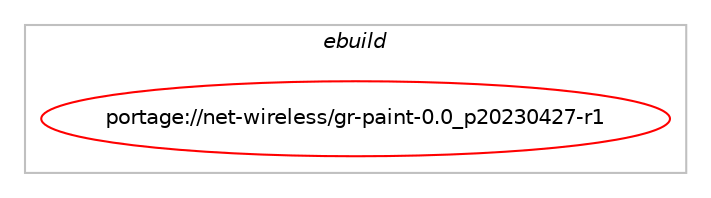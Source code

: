 digraph prolog {

# *************
# Graph options
# *************

newrank=true;
concentrate=true;
compound=true;
graph [rankdir=LR,fontname=Helvetica,fontsize=10,ranksep=1.5];#, ranksep=2.5, nodesep=0.2];
edge  [arrowhead=vee];
node  [fontname=Helvetica,fontsize=10];

# **********
# The ebuild
# **********

subgraph cluster_leftcol {
color=gray;
label=<<i>ebuild</i>>;
id [label="portage://net-wireless/gr-paint-0.0_p20230427-r1", color=red, width=4, href="../net-wireless/gr-paint-0.0_p20230427-r1.svg"];
}

# ****************
# The dependencies
# ****************

subgraph cluster_midcol {
color=gray;
label=<<i>dependencies</i>>;
subgraph cluster_compile {
fillcolor="#eeeeee";
style=filled;
label=<<i>compile</i>>;
# *** BEGIN UNKNOWN DEPENDENCY TYPE (TODO) ***
# id -> equal(use_conditional_group(positive,python_single_target_python3_10,portage://net-wireless/gr-paint-0.0_p20230427-r1,[package_dependency(portage://net-wireless/gr-paint-0.0_p20230427-r1,install,no,dev-lang,python,none,[,,],[slot(3.10)],[])]))
# *** END UNKNOWN DEPENDENCY TYPE (TODO) ***

# *** BEGIN UNKNOWN DEPENDENCY TYPE (TODO) ***
# id -> equal(use_conditional_group(positive,python_single_target_python3_10,portage://net-wireless/gr-paint-0.0_p20230427-r1,[package_dependency(portage://net-wireless/gr-paint-0.0_p20230427-r1,install,no,dev-libs,boost,none,[,,],any_same_slot,[use(enable(python),none),use(enable(python_targets_python3_10),negative)])]))
# *** END UNKNOWN DEPENDENCY TYPE (TODO) ***

# *** BEGIN UNKNOWN DEPENDENCY TYPE (TODO) ***
# id -> equal(use_conditional_group(positive,python_single_target_python3_10,portage://net-wireless/gr-paint-0.0_p20230427-r1,[package_dependency(portage://net-wireless/gr-paint-0.0_p20230427-r1,install,no,dev-python,pygccxml,none,[,,],[],[use(enable(python_targets_python3_10),negative)])]))
# *** END UNKNOWN DEPENDENCY TYPE (TODO) ***

# *** BEGIN UNKNOWN DEPENDENCY TYPE (TODO) ***
# id -> equal(use_conditional_group(positive,python_single_target_python3_11,portage://net-wireless/gr-paint-0.0_p20230427-r1,[package_dependency(portage://net-wireless/gr-paint-0.0_p20230427-r1,install,no,dev-lang,python,none,[,,],[slot(3.11)],[])]))
# *** END UNKNOWN DEPENDENCY TYPE (TODO) ***

# *** BEGIN UNKNOWN DEPENDENCY TYPE (TODO) ***
# id -> equal(use_conditional_group(positive,python_single_target_python3_11,portage://net-wireless/gr-paint-0.0_p20230427-r1,[package_dependency(portage://net-wireless/gr-paint-0.0_p20230427-r1,install,no,dev-libs,boost,none,[,,],any_same_slot,[use(enable(python),none),use(enable(python_targets_python3_11),negative)])]))
# *** END UNKNOWN DEPENDENCY TYPE (TODO) ***

# *** BEGIN UNKNOWN DEPENDENCY TYPE (TODO) ***
# id -> equal(use_conditional_group(positive,python_single_target_python3_11,portage://net-wireless/gr-paint-0.0_p20230427-r1,[package_dependency(portage://net-wireless/gr-paint-0.0_p20230427-r1,install,no,dev-python,pygccxml,none,[,,],[],[use(enable(python_targets_python3_11),negative)])]))
# *** END UNKNOWN DEPENDENCY TYPE (TODO) ***

# *** BEGIN UNKNOWN DEPENDENCY TYPE (TODO) ***
# id -> equal(use_conditional_group(positive,python_single_target_python3_12,portage://net-wireless/gr-paint-0.0_p20230427-r1,[package_dependency(portage://net-wireless/gr-paint-0.0_p20230427-r1,install,no,dev-lang,python,none,[,,],[slot(3.12)],[])]))
# *** END UNKNOWN DEPENDENCY TYPE (TODO) ***

# *** BEGIN UNKNOWN DEPENDENCY TYPE (TODO) ***
# id -> equal(use_conditional_group(positive,python_single_target_python3_12,portage://net-wireless/gr-paint-0.0_p20230427-r1,[package_dependency(portage://net-wireless/gr-paint-0.0_p20230427-r1,install,no,dev-libs,boost,none,[,,],any_same_slot,[use(enable(python),none),use(enable(python_targets_python3_12),negative)])]))
# *** END UNKNOWN DEPENDENCY TYPE (TODO) ***

# *** BEGIN UNKNOWN DEPENDENCY TYPE (TODO) ***
# id -> equal(use_conditional_group(positive,python_single_target_python3_12,portage://net-wireless/gr-paint-0.0_p20230427-r1,[package_dependency(portage://net-wireless/gr-paint-0.0_p20230427-r1,install,no,dev-python,pygccxml,none,[,,],[],[use(enable(python_targets_python3_12),negative)])]))
# *** END UNKNOWN DEPENDENCY TYPE (TODO) ***

# *** BEGIN UNKNOWN DEPENDENCY TYPE (TODO) ***
# id -> equal(package_dependency(portage://net-wireless/gr-paint-0.0_p20230427-r1,install,no,dev-libs,gmp,none,[,,],[],[]))
# *** END UNKNOWN DEPENDENCY TYPE (TODO) ***

# *** BEGIN UNKNOWN DEPENDENCY TYPE (TODO) ***
# id -> equal(package_dependency(portage://net-wireless/gr-paint-0.0_p20230427-r1,install,no,dev-libs,spdlog,none,[,,],any_same_slot,[]))
# *** END UNKNOWN DEPENDENCY TYPE (TODO) ***

# *** BEGIN UNKNOWN DEPENDENCY TYPE (TODO) ***
# id -> equal(package_dependency(portage://net-wireless/gr-paint-0.0_p20230427-r1,install,no,net-wireless,gnuradio,greaterequal,[3.9,,,3.9],any_same_slot,[use(optenable(python_single_target_python3_10),negative),use(optenable(python_single_target_python3_11),negative),use(optenable(python_single_target_python3_12),negative)]))
# *** END UNKNOWN DEPENDENCY TYPE (TODO) ***

# *** BEGIN UNKNOWN DEPENDENCY TYPE (TODO) ***
# id -> equal(package_dependency(portage://net-wireless/gr-paint-0.0_p20230427-r1,install,no,sci-libs,fftw,none,[,,],[],[]))
# *** END UNKNOWN DEPENDENCY TYPE (TODO) ***

# *** BEGIN UNKNOWN DEPENDENCY TYPE (TODO) ***
# id -> equal(package_dependency(portage://net-wireless/gr-paint-0.0_p20230427-r1,install,no,sci-libs,volk,none,[,,],any_same_slot,[]))
# *** END UNKNOWN DEPENDENCY TYPE (TODO) ***

}
subgraph cluster_compileandrun {
fillcolor="#eeeeee";
style=filled;
label=<<i>compile and run</i>>;
}
subgraph cluster_run {
fillcolor="#eeeeee";
style=filled;
label=<<i>run</i>>;
# *** BEGIN UNKNOWN DEPENDENCY TYPE (TODO) ***
# id -> equal(use_conditional_group(positive,python_single_target_python3_10,portage://net-wireless/gr-paint-0.0_p20230427-r1,[package_dependency(portage://net-wireless/gr-paint-0.0_p20230427-r1,run,no,dev-lang,python,none,[,,],[slot(3.10)],[])]))
# *** END UNKNOWN DEPENDENCY TYPE (TODO) ***

# *** BEGIN UNKNOWN DEPENDENCY TYPE (TODO) ***
# id -> equal(use_conditional_group(positive,python_single_target_python3_10,portage://net-wireless/gr-paint-0.0_p20230427-r1,[package_dependency(portage://net-wireless/gr-paint-0.0_p20230427-r1,run,no,dev-libs,boost,none,[,,],any_same_slot,[use(enable(python),none),use(enable(python_targets_python3_10),negative)])]))
# *** END UNKNOWN DEPENDENCY TYPE (TODO) ***

# *** BEGIN UNKNOWN DEPENDENCY TYPE (TODO) ***
# id -> equal(use_conditional_group(positive,python_single_target_python3_10,portage://net-wireless/gr-paint-0.0_p20230427-r1,[package_dependency(portage://net-wireless/gr-paint-0.0_p20230427-r1,run,no,dev-python,pygccxml,none,[,,],[],[use(enable(python_targets_python3_10),negative)])]))
# *** END UNKNOWN DEPENDENCY TYPE (TODO) ***

# *** BEGIN UNKNOWN DEPENDENCY TYPE (TODO) ***
# id -> equal(use_conditional_group(positive,python_single_target_python3_11,portage://net-wireless/gr-paint-0.0_p20230427-r1,[package_dependency(portage://net-wireless/gr-paint-0.0_p20230427-r1,run,no,dev-lang,python,none,[,,],[slot(3.11)],[])]))
# *** END UNKNOWN DEPENDENCY TYPE (TODO) ***

# *** BEGIN UNKNOWN DEPENDENCY TYPE (TODO) ***
# id -> equal(use_conditional_group(positive,python_single_target_python3_11,portage://net-wireless/gr-paint-0.0_p20230427-r1,[package_dependency(portage://net-wireless/gr-paint-0.0_p20230427-r1,run,no,dev-libs,boost,none,[,,],any_same_slot,[use(enable(python),none),use(enable(python_targets_python3_11),negative)])]))
# *** END UNKNOWN DEPENDENCY TYPE (TODO) ***

# *** BEGIN UNKNOWN DEPENDENCY TYPE (TODO) ***
# id -> equal(use_conditional_group(positive,python_single_target_python3_11,portage://net-wireless/gr-paint-0.0_p20230427-r1,[package_dependency(portage://net-wireless/gr-paint-0.0_p20230427-r1,run,no,dev-python,pygccxml,none,[,,],[],[use(enable(python_targets_python3_11),negative)])]))
# *** END UNKNOWN DEPENDENCY TYPE (TODO) ***

# *** BEGIN UNKNOWN DEPENDENCY TYPE (TODO) ***
# id -> equal(use_conditional_group(positive,python_single_target_python3_12,portage://net-wireless/gr-paint-0.0_p20230427-r1,[package_dependency(portage://net-wireless/gr-paint-0.0_p20230427-r1,run,no,dev-lang,python,none,[,,],[slot(3.12)],[])]))
# *** END UNKNOWN DEPENDENCY TYPE (TODO) ***

# *** BEGIN UNKNOWN DEPENDENCY TYPE (TODO) ***
# id -> equal(use_conditional_group(positive,python_single_target_python3_12,portage://net-wireless/gr-paint-0.0_p20230427-r1,[package_dependency(portage://net-wireless/gr-paint-0.0_p20230427-r1,run,no,dev-libs,boost,none,[,,],any_same_slot,[use(enable(python),none),use(enable(python_targets_python3_12),negative)])]))
# *** END UNKNOWN DEPENDENCY TYPE (TODO) ***

# *** BEGIN UNKNOWN DEPENDENCY TYPE (TODO) ***
# id -> equal(use_conditional_group(positive,python_single_target_python3_12,portage://net-wireless/gr-paint-0.0_p20230427-r1,[package_dependency(portage://net-wireless/gr-paint-0.0_p20230427-r1,run,no,dev-python,pygccxml,none,[,,],[],[use(enable(python_targets_python3_12),negative)])]))
# *** END UNKNOWN DEPENDENCY TYPE (TODO) ***

# *** BEGIN UNKNOWN DEPENDENCY TYPE (TODO) ***
# id -> equal(package_dependency(portage://net-wireless/gr-paint-0.0_p20230427-r1,run,no,dev-libs,gmp,none,[,,],[],[]))
# *** END UNKNOWN DEPENDENCY TYPE (TODO) ***

# *** BEGIN UNKNOWN DEPENDENCY TYPE (TODO) ***
# id -> equal(package_dependency(portage://net-wireless/gr-paint-0.0_p20230427-r1,run,no,dev-libs,spdlog,none,[,,],any_same_slot,[]))
# *** END UNKNOWN DEPENDENCY TYPE (TODO) ***

# *** BEGIN UNKNOWN DEPENDENCY TYPE (TODO) ***
# id -> equal(package_dependency(portage://net-wireless/gr-paint-0.0_p20230427-r1,run,no,net-wireless,gnuradio,greaterequal,[3.9,,,3.9],any_same_slot,[use(optenable(python_single_target_python3_10),negative),use(optenable(python_single_target_python3_11),negative),use(optenable(python_single_target_python3_12),negative)]))
# *** END UNKNOWN DEPENDENCY TYPE (TODO) ***

# *** BEGIN UNKNOWN DEPENDENCY TYPE (TODO) ***
# id -> equal(package_dependency(portage://net-wireless/gr-paint-0.0_p20230427-r1,run,no,sci-libs,fftw,none,[,,],[],[]))
# *** END UNKNOWN DEPENDENCY TYPE (TODO) ***

# *** BEGIN UNKNOWN DEPENDENCY TYPE (TODO) ***
# id -> equal(package_dependency(portage://net-wireless/gr-paint-0.0_p20230427-r1,run,no,sci-libs,volk,none,[,,],any_same_slot,[]))
# *** END UNKNOWN DEPENDENCY TYPE (TODO) ***

}
}

# **************
# The candidates
# **************

subgraph cluster_choices {
rank=same;
color=gray;
label=<<i>candidates</i>>;

}

}
